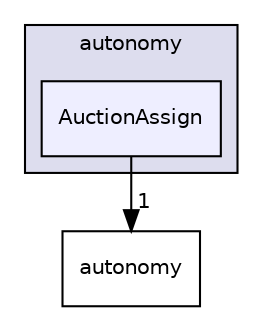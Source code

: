 digraph "/root/scrimmage/scrimmage/include/scrimmage/plugins/autonomy/AuctionAssign" {
  compound=true
  node [ fontsize="10", fontname="Helvetica"];
  edge [ labelfontsize="10", labelfontname="Helvetica"];
  subgraph clusterdir_5aacfe0deb1b51de3b8a4437197fbda8 {
    graph [ bgcolor="#ddddee", pencolor="black", label="autonomy" fontname="Helvetica", fontsize="10", URL="dir_5aacfe0deb1b51de3b8a4437197fbda8.html"]
  dir_9f61c2f613b72ce8a51859e71dad73a8 [shape=box, label="AuctionAssign", style="filled", fillcolor="#eeeeff", pencolor="black", URL="dir_9f61c2f613b72ce8a51859e71dad73a8.html"];
  }
  dir_b3bb4020ef55165afbb203d4dc0e2378 [shape=box label="autonomy" URL="dir_b3bb4020ef55165afbb203d4dc0e2378.html"];
  dir_9f61c2f613b72ce8a51859e71dad73a8->dir_b3bb4020ef55165afbb203d4dc0e2378 [headlabel="1", labeldistance=1.5 headhref="dir_000020_000006.html"];
}
